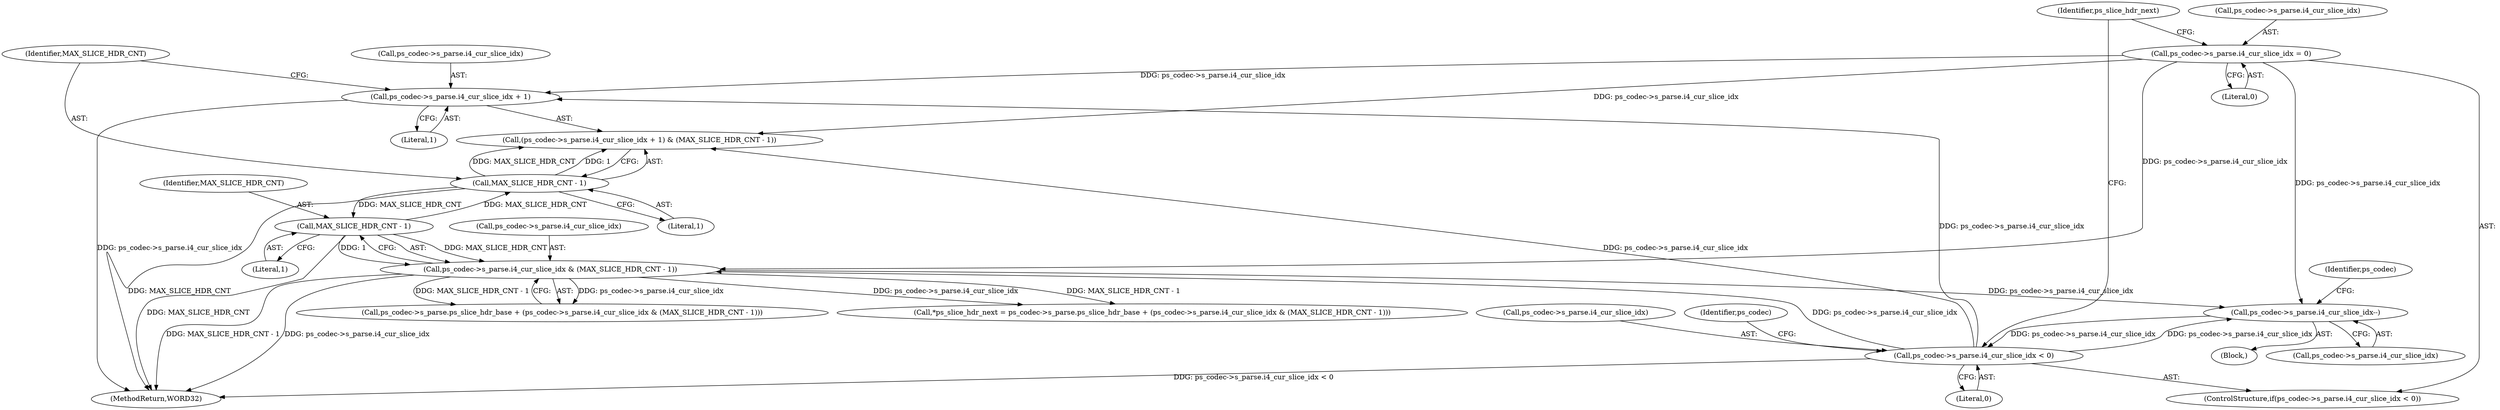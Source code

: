 digraph "0_Android_87fb7909c49e6a4510ba86ace1ffc83459c7e1b9@pointer" {
"1001053" [label="(Call,ps_codec->s_parse.i4_cur_slice_idx + 1)"];
"1001037" [label="(Call,ps_codec->s_parse.i4_cur_slice_idx = 0)"];
"1001030" [label="(Call,ps_codec->s_parse.i4_cur_slice_idx < 0)"];
"1001023" [label="(Call,ps_codec->s_parse.i4_cur_slice_idx--)"];
"1000818" [label="(Call,ps_codec->s_parse.i4_cur_slice_idx & (MAX_SLICE_HDR_CNT - 1))"];
"1000824" [label="(Call,MAX_SLICE_HDR_CNT - 1)"];
"1001060" [label="(Call,MAX_SLICE_HDR_CNT - 1)"];
"1000818" [label="(Call,ps_codec->s_parse.i4_cur_slice_idx & (MAX_SLICE_HDR_CNT - 1))"];
"1001061" [label="(Identifier,MAX_SLICE_HDR_CNT)"];
"1001036" [label="(Literal,0)"];
"1001052" [label="(Call,(ps_codec->s_parse.i4_cur_slice_idx + 1) & (MAX_SLICE_HDR_CNT - 1))"];
"1001023" [label="(Call,ps_codec->s_parse.i4_cur_slice_idx--)"];
"1000810" [label="(Call,*ps_slice_hdr_next = ps_codec->s_parse.ps_slice_hdr_base + (ps_codec->s_parse.i4_cur_slice_idx & (MAX_SLICE_HDR_CNT - 1)))"];
"1000826" [label="(Literal,1)"];
"1000824" [label="(Call,MAX_SLICE_HDR_CNT - 1)"];
"1001053" [label="(Call,ps_codec->s_parse.i4_cur_slice_idx + 1)"];
"1001031" [label="(Call,ps_codec->s_parse.i4_cur_slice_idx)"];
"1001060" [label="(Call,MAX_SLICE_HDR_CNT - 1)"];
"1001037" [label="(Call,ps_codec->s_parse.i4_cur_slice_idx = 0)"];
"1001040" [label="(Identifier,ps_codec)"];
"1001054" [label="(Call,ps_codec->s_parse.i4_cur_slice_idx)"];
"1001024" [label="(Call,ps_codec->s_parse.i4_cur_slice_idx)"];
"1001062" [label="(Literal,1)"];
"1001021" [label="(Block,)"];
"1001038" [label="(Call,ps_codec->s_parse.i4_cur_slice_idx)"];
"1001059" [label="(Literal,1)"];
"1001045" [label="(Identifier,ps_slice_hdr_next)"];
"1001043" [label="(Literal,0)"];
"1000819" [label="(Call,ps_codec->s_parse.i4_cur_slice_idx)"];
"1001903" [label="(MethodReturn,WORD32)"];
"1001033" [label="(Identifier,ps_codec)"];
"1001030" [label="(Call,ps_codec->s_parse.i4_cur_slice_idx < 0)"];
"1000812" [label="(Call,ps_codec->s_parse.ps_slice_hdr_base + (ps_codec->s_parse.i4_cur_slice_idx & (MAX_SLICE_HDR_CNT - 1)))"];
"1001029" [label="(ControlStructure,if(ps_codec->s_parse.i4_cur_slice_idx < 0))"];
"1000825" [label="(Identifier,MAX_SLICE_HDR_CNT)"];
"1001053" -> "1001052"  [label="AST: "];
"1001053" -> "1001059"  [label="CFG: "];
"1001054" -> "1001053"  [label="AST: "];
"1001059" -> "1001053"  [label="AST: "];
"1001061" -> "1001053"  [label="CFG: "];
"1001053" -> "1001903"  [label="DDG: ps_codec->s_parse.i4_cur_slice_idx"];
"1001037" -> "1001053"  [label="DDG: ps_codec->s_parse.i4_cur_slice_idx"];
"1001030" -> "1001053"  [label="DDG: ps_codec->s_parse.i4_cur_slice_idx"];
"1001037" -> "1001029"  [label="AST: "];
"1001037" -> "1001043"  [label="CFG: "];
"1001038" -> "1001037"  [label="AST: "];
"1001043" -> "1001037"  [label="AST: "];
"1001045" -> "1001037"  [label="CFG: "];
"1001037" -> "1000818"  [label="DDG: ps_codec->s_parse.i4_cur_slice_idx"];
"1001037" -> "1001023"  [label="DDG: ps_codec->s_parse.i4_cur_slice_idx"];
"1001037" -> "1001052"  [label="DDG: ps_codec->s_parse.i4_cur_slice_idx"];
"1001030" -> "1001029"  [label="AST: "];
"1001030" -> "1001036"  [label="CFG: "];
"1001031" -> "1001030"  [label="AST: "];
"1001036" -> "1001030"  [label="AST: "];
"1001040" -> "1001030"  [label="CFG: "];
"1001045" -> "1001030"  [label="CFG: "];
"1001030" -> "1001903"  [label="DDG: ps_codec->s_parse.i4_cur_slice_idx < 0"];
"1001030" -> "1000818"  [label="DDG: ps_codec->s_parse.i4_cur_slice_idx"];
"1001030" -> "1001023"  [label="DDG: ps_codec->s_parse.i4_cur_slice_idx"];
"1001023" -> "1001030"  [label="DDG: ps_codec->s_parse.i4_cur_slice_idx"];
"1001030" -> "1001052"  [label="DDG: ps_codec->s_parse.i4_cur_slice_idx"];
"1001023" -> "1001021"  [label="AST: "];
"1001023" -> "1001024"  [label="CFG: "];
"1001024" -> "1001023"  [label="AST: "];
"1001033" -> "1001023"  [label="CFG: "];
"1000818" -> "1001023"  [label="DDG: ps_codec->s_parse.i4_cur_slice_idx"];
"1000818" -> "1000812"  [label="AST: "];
"1000818" -> "1000824"  [label="CFG: "];
"1000819" -> "1000818"  [label="AST: "];
"1000824" -> "1000818"  [label="AST: "];
"1000812" -> "1000818"  [label="CFG: "];
"1000818" -> "1001903"  [label="DDG: MAX_SLICE_HDR_CNT - 1"];
"1000818" -> "1001903"  [label="DDG: ps_codec->s_parse.i4_cur_slice_idx"];
"1000818" -> "1000810"  [label="DDG: ps_codec->s_parse.i4_cur_slice_idx"];
"1000818" -> "1000810"  [label="DDG: MAX_SLICE_HDR_CNT - 1"];
"1000818" -> "1000812"  [label="DDG: ps_codec->s_parse.i4_cur_slice_idx"];
"1000818" -> "1000812"  [label="DDG: MAX_SLICE_HDR_CNT - 1"];
"1000824" -> "1000818"  [label="DDG: MAX_SLICE_HDR_CNT"];
"1000824" -> "1000818"  [label="DDG: 1"];
"1000824" -> "1000826"  [label="CFG: "];
"1000825" -> "1000824"  [label="AST: "];
"1000826" -> "1000824"  [label="AST: "];
"1000824" -> "1001903"  [label="DDG: MAX_SLICE_HDR_CNT"];
"1001060" -> "1000824"  [label="DDG: MAX_SLICE_HDR_CNT"];
"1000824" -> "1001060"  [label="DDG: MAX_SLICE_HDR_CNT"];
"1001060" -> "1001052"  [label="AST: "];
"1001060" -> "1001062"  [label="CFG: "];
"1001061" -> "1001060"  [label="AST: "];
"1001062" -> "1001060"  [label="AST: "];
"1001052" -> "1001060"  [label="CFG: "];
"1001060" -> "1001903"  [label="DDG: MAX_SLICE_HDR_CNT"];
"1001060" -> "1001052"  [label="DDG: MAX_SLICE_HDR_CNT"];
"1001060" -> "1001052"  [label="DDG: 1"];
}
